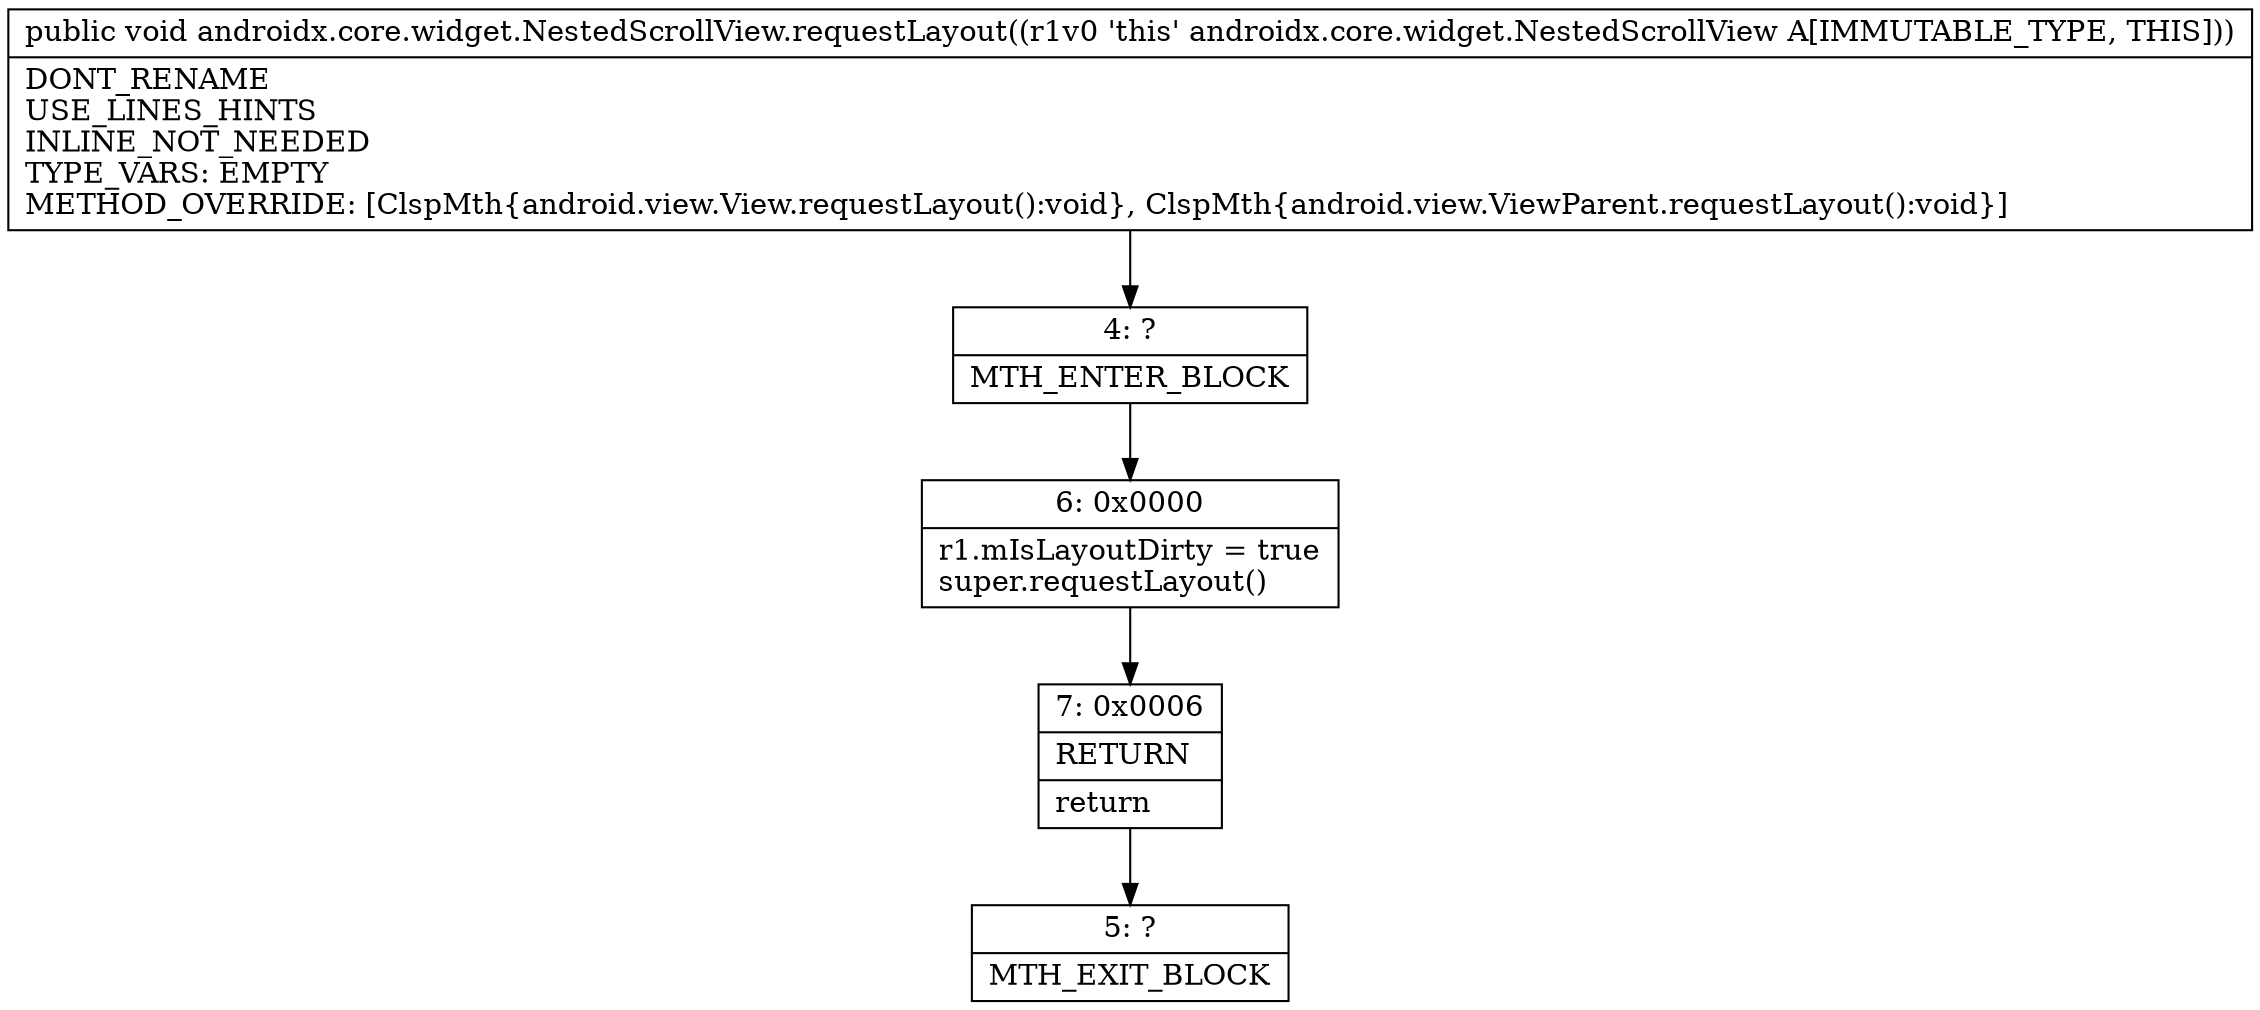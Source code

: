 digraph "CFG forandroidx.core.widget.NestedScrollView.requestLayout()V" {
Node_4 [shape=record,label="{4\:\ ?|MTH_ENTER_BLOCK\l}"];
Node_6 [shape=record,label="{6\:\ 0x0000|r1.mIsLayoutDirty = true\lsuper.requestLayout()\l}"];
Node_7 [shape=record,label="{7\:\ 0x0006|RETURN\l|return\l}"];
Node_5 [shape=record,label="{5\:\ ?|MTH_EXIT_BLOCK\l}"];
MethodNode[shape=record,label="{public void androidx.core.widget.NestedScrollView.requestLayout((r1v0 'this' androidx.core.widget.NestedScrollView A[IMMUTABLE_TYPE, THIS]))  | DONT_RENAME\lUSE_LINES_HINTS\lINLINE_NOT_NEEDED\lTYPE_VARS: EMPTY\lMETHOD_OVERRIDE: [ClspMth\{android.view.View.requestLayout():void\}, ClspMth\{android.view.ViewParent.requestLayout():void\}]\l}"];
MethodNode -> Node_4;Node_4 -> Node_6;
Node_6 -> Node_7;
Node_7 -> Node_5;
}

